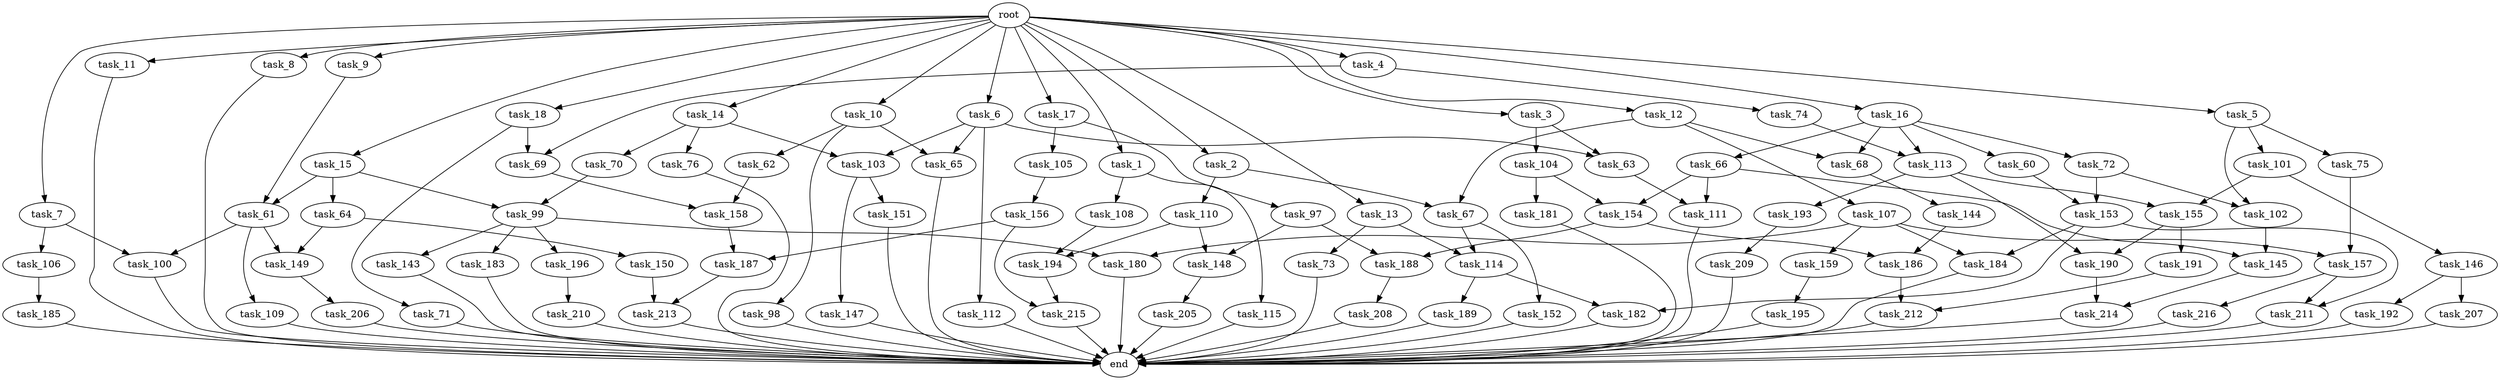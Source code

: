 digraph G {
  task_105 [size="420906795008.000000"];
  task_15 [size="1024.000000"];
  task_102 [size="455266533376.000000"];
  task_63 [size="214748364800.000000"];
  task_184 [size="274877906944.000000"];
  task_143 [size="549755813888.000000"];
  task_207 [size="214748364800.000000"];
  task_153 [size="970662608896.000000"];
  task_191 [size="309237645312.000000"];
  task_7 [size="1024.000000"];
  task_104 [size="137438953472.000000"];
  task_75 [size="34359738368.000000"];
  task_214 [size="249108103168.000000"];
  task_154 [size="455266533376.000000"];
  task_106 [size="34359738368.000000"];
  task_196 [size="549755813888.000000"];
  task_182 [size="833223655424.000000"];
  task_98 [size="137438953472.000000"];
  task_9 [size="1024.000000"];
  task_181 [size="34359738368.000000"];
  task_74 [size="695784701952.000000"];
  task_216 [size="137438953472.000000"];
  task_155 [size="1168231104512.000000"];
  task_112 [size="77309411328.000000"];
  task_147 [size="137438953472.000000"];
  task_185 [size="420906795008.000000"];
  task_73 [size="858993459200.000000"];
  task_64 [size="214748364800.000000"];
  task_65 [size="214748364800.000000"];
  task_150 [size="77309411328.000000"];
  task_18 [size="1024.000000"];
  task_188 [size="249108103168.000000"];
  task_212 [size="627065225216.000000"];
  task_68 [size="558345748480.000000"];
  task_115 [size="214748364800.000000"];
  task_206 [size="77309411328.000000"];
  task_190 [size="1168231104512.000000"];
  task_61 [size="292057776128.000000"];
  task_109 [size="695784701952.000000"];
  task_11 [size="1024.000000"];
  task_145 [size="1116691496960.000000"];
  task_1 [size="1024.000000"];
  task_159 [size="137438953472.000000"];
  task_157 [size="214748364800.000000"];
  task_156 [size="137438953472.000000"];
  task_210 [size="214748364800.000000"];
  task_189 [size="695784701952.000000"];
  task_69 [size="1005022347264.000000"];
  task_180 [size="687194767360.000000"];
  task_99 [size="429496729600.000000"];
  task_146 [size="309237645312.000000"];
  task_194 [size="635655159808.000000"];
  task_62 [size="137438953472.000000"];
  task_66 [size="137438953472.000000"];
  task_148 [size="455266533376.000000"];
  task_213 [size="498216206336.000000"];
  task_195 [size="858993459200.000000"];
  end [size="0.000000"];
  task_144 [size="858993459200.000000"];
  task_192 [size="214748364800.000000"];
  task_4 [size="1024.000000"];
  task_60 [size="137438953472.000000"];
  task_10 [size="1024.000000"];
  task_193 [size="858993459200.000000"];
  task_114 [size="1717986918400.000000"];
  task_8 [size="1024.000000"];
  task_100 [size="730144440320.000000"];
  task_70 [size="309237645312.000000"];
  task_71 [size="309237645312.000000"];
  task_67 [size="635655159808.000000"];
  task_14 [size="1024.000000"];
  task_12 [size="1024.000000"];
  task_13 [size="1024.000000"];
  task_187 [size="1116691496960.000000"];
  task_108 [size="214748364800.000000"];
  task_3 [size="1024.000000"];
  task_158 [size="730144440320.000000"];
  task_151 [size="137438953472.000000"];
  task_103 [size="386547056640.000000"];
  task_113 [size="558345748480.000000"];
  task_6 [size="1024.000000"];
  task_186 [size="764504178688.000000"];
  task_97 [size="420906795008.000000"];
  task_2 [size="1024.000000"];
  task_209 [size="309237645312.000000"];
  task_183 [size="549755813888.000000"];
  task_107 [size="420906795008.000000"];
  task_72 [size="137438953472.000000"];
  task_211 [size="274877906944.000000"];
  task_149 [size="773094113280.000000"];
  task_17 [size="1024.000000"];
  task_76 [size="309237645312.000000"];
  root [size="0.000000"];
  task_205 [size="77309411328.000000"];
  task_111 [size="635655159808.000000"];
  task_101 [size="34359738368.000000"];
  task_16 [size="1024.000000"];
  task_152 [size="858993459200.000000"];
  task_5 [size="1024.000000"];
  task_215 [size="1554778161152.000000"];
  task_110 [size="214748364800.000000"];
  task_208 [size="77309411328.000000"];

  task_105 -> task_156 [size="134217728.000000"];
  task_15 -> task_99 [size="209715200.000000"];
  task_15 -> task_61 [size="209715200.000000"];
  task_15 -> task_64 [size="209715200.000000"];
  task_102 -> task_145 [size="679477248.000000"];
  task_63 -> task_111 [size="209715200.000000"];
  task_184 -> end [size="1.000000"];
  task_143 -> end [size="1.000000"];
  task_207 -> end [size="1.000000"];
  task_153 -> task_184 [size="134217728.000000"];
  task_153 -> task_182 [size="134217728.000000"];
  task_153 -> task_211 [size="134217728.000000"];
  task_191 -> task_212 [size="75497472.000000"];
  task_7 -> task_100 [size="33554432.000000"];
  task_7 -> task_106 [size="33554432.000000"];
  task_104 -> task_154 [size="33554432.000000"];
  task_104 -> task_181 [size="33554432.000000"];
  task_75 -> task_157 [size="75497472.000000"];
  task_214 -> end [size="1.000000"];
  task_154 -> task_186 [size="209715200.000000"];
  task_154 -> task_188 [size="209715200.000000"];
  task_106 -> task_185 [size="411041792.000000"];
  task_196 -> task_210 [size="209715200.000000"];
  task_182 -> end [size="1.000000"];
  task_98 -> end [size="1.000000"];
  task_9 -> task_61 [size="75497472.000000"];
  task_181 -> end [size="1.000000"];
  task_74 -> task_113 [size="411041792.000000"];
  task_216 -> end [size="1.000000"];
  task_155 -> task_191 [size="301989888.000000"];
  task_155 -> task_190 [size="301989888.000000"];
  task_112 -> end [size="1.000000"];
  task_147 -> end [size="1.000000"];
  task_185 -> end [size="1.000000"];
  task_73 -> end [size="1.000000"];
  task_64 -> task_149 [size="75497472.000000"];
  task_64 -> task_150 [size="75497472.000000"];
  task_65 -> end [size="1.000000"];
  task_150 -> task_213 [size="411041792.000000"];
  task_18 -> task_69 [size="301989888.000000"];
  task_18 -> task_71 [size="301989888.000000"];
  task_188 -> task_208 [size="75497472.000000"];
  task_212 -> end [size="1.000000"];
  task_68 -> task_144 [size="838860800.000000"];
  task_115 -> end [size="1.000000"];
  task_206 -> end [size="1.000000"];
  task_190 -> task_214 [size="209715200.000000"];
  task_61 -> task_149 [size="679477248.000000"];
  task_61 -> task_109 [size="679477248.000000"];
  task_61 -> task_100 [size="679477248.000000"];
  task_109 -> end [size="1.000000"];
  task_11 -> end [size="1.000000"];
  task_145 -> task_214 [size="33554432.000000"];
  task_1 -> task_108 [size="209715200.000000"];
  task_1 -> task_115 [size="209715200.000000"];
  task_159 -> task_195 [size="838860800.000000"];
  task_157 -> task_216 [size="134217728.000000"];
  task_157 -> task_211 [size="134217728.000000"];
  task_156 -> task_215 [size="679477248.000000"];
  task_156 -> task_187 [size="679477248.000000"];
  task_210 -> end [size="1.000000"];
  task_189 -> end [size="1.000000"];
  task_69 -> task_158 [size="301989888.000000"];
  task_180 -> end [size="1.000000"];
  task_99 -> task_180 [size="536870912.000000"];
  task_99 -> task_183 [size="536870912.000000"];
  task_99 -> task_143 [size="536870912.000000"];
  task_99 -> task_196 [size="536870912.000000"];
  task_146 -> task_192 [size="209715200.000000"];
  task_146 -> task_207 [size="209715200.000000"];
  task_194 -> task_215 [size="838860800.000000"];
  task_62 -> task_158 [size="411041792.000000"];
  task_66 -> task_145 [size="411041792.000000"];
  task_66 -> task_154 [size="411041792.000000"];
  task_66 -> task_111 [size="411041792.000000"];
  task_148 -> task_205 [size="75497472.000000"];
  task_213 -> end [size="1.000000"];
  task_195 -> end [size="1.000000"];
  task_144 -> task_186 [size="536870912.000000"];
  task_192 -> end [size="1.000000"];
  task_4 -> task_69 [size="679477248.000000"];
  task_4 -> task_74 [size="679477248.000000"];
  task_60 -> task_153 [size="536870912.000000"];
  task_10 -> task_65 [size="134217728.000000"];
  task_10 -> task_98 [size="134217728.000000"];
  task_10 -> task_62 [size="134217728.000000"];
  task_193 -> task_209 [size="301989888.000000"];
  task_114 -> task_189 [size="679477248.000000"];
  task_114 -> task_182 [size="679477248.000000"];
  task_8 -> end [size="1.000000"];
  task_100 -> end [size="1.000000"];
  task_70 -> task_99 [size="209715200.000000"];
  task_71 -> end [size="1.000000"];
  task_67 -> task_114 [size="838860800.000000"];
  task_67 -> task_152 [size="838860800.000000"];
  task_14 -> task_76 [size="301989888.000000"];
  task_14 -> task_103 [size="301989888.000000"];
  task_14 -> task_70 [size="301989888.000000"];
  task_12 -> task_67 [size="411041792.000000"];
  task_12 -> task_68 [size="411041792.000000"];
  task_12 -> task_107 [size="411041792.000000"];
  task_13 -> task_114 [size="838860800.000000"];
  task_13 -> task_73 [size="838860800.000000"];
  task_187 -> task_213 [size="75497472.000000"];
  task_108 -> task_194 [size="209715200.000000"];
  task_3 -> task_63 [size="134217728.000000"];
  task_3 -> task_104 [size="134217728.000000"];
  task_158 -> task_187 [size="411041792.000000"];
  task_151 -> end [size="1.000000"];
  task_103 -> task_147 [size="134217728.000000"];
  task_103 -> task_151 [size="134217728.000000"];
  task_113 -> task_193 [size="838860800.000000"];
  task_113 -> task_155 [size="838860800.000000"];
  task_113 -> task_190 [size="838860800.000000"];
  task_6 -> task_63 [size="75497472.000000"];
  task_6 -> task_65 [size="75497472.000000"];
  task_6 -> task_112 [size="75497472.000000"];
  task_6 -> task_103 [size="75497472.000000"];
  task_186 -> task_212 [size="536870912.000000"];
  task_97 -> task_148 [size="33554432.000000"];
  task_97 -> task_188 [size="33554432.000000"];
  task_2 -> task_110 [size="209715200.000000"];
  task_2 -> task_67 [size="209715200.000000"];
  task_209 -> end [size="1.000000"];
  task_183 -> end [size="1.000000"];
  task_107 -> task_180 [size="134217728.000000"];
  task_107 -> task_184 [size="134217728.000000"];
  task_107 -> task_157 [size="134217728.000000"];
  task_107 -> task_159 [size="134217728.000000"];
  task_72 -> task_153 [size="411041792.000000"];
  task_72 -> task_102 [size="411041792.000000"];
  task_211 -> end [size="1.000000"];
  task_149 -> task_206 [size="75497472.000000"];
  task_17 -> task_97 [size="411041792.000000"];
  task_17 -> task_105 [size="411041792.000000"];
  task_76 -> end [size="1.000000"];
  root -> task_13 [size="1.000000"];
  root -> task_17 [size="1.000000"];
  root -> task_3 [size="1.000000"];
  root -> task_4 [size="1.000000"];
  root -> task_11 [size="1.000000"];
  root -> task_15 [size="1.000000"];
  root -> task_10 [size="1.000000"];
  root -> task_6 [size="1.000000"];
  root -> task_9 [size="1.000000"];
  root -> task_16 [size="1.000000"];
  root -> task_8 [size="1.000000"];
  root -> task_18 [size="1.000000"];
  root -> task_1 [size="1.000000"];
  root -> task_5 [size="1.000000"];
  root -> task_7 [size="1.000000"];
  root -> task_2 [size="1.000000"];
  root -> task_14 [size="1.000000"];
  root -> task_12 [size="1.000000"];
  task_205 -> end [size="1.000000"];
  task_111 -> end [size="1.000000"];
  task_101 -> task_146 [size="301989888.000000"];
  task_101 -> task_155 [size="301989888.000000"];
  task_16 -> task_66 [size="134217728.000000"];
  task_16 -> task_60 [size="134217728.000000"];
  task_16 -> task_68 [size="134217728.000000"];
  task_16 -> task_113 [size="134217728.000000"];
  task_16 -> task_72 [size="134217728.000000"];
  task_152 -> end [size="1.000000"];
  task_5 -> task_75 [size="33554432.000000"];
  task_5 -> task_101 [size="33554432.000000"];
  task_5 -> task_102 [size="33554432.000000"];
  task_215 -> end [size="1.000000"];
  task_110 -> task_194 [size="411041792.000000"];
  task_110 -> task_148 [size="411041792.000000"];
  task_208 -> end [size="1.000000"];
}
